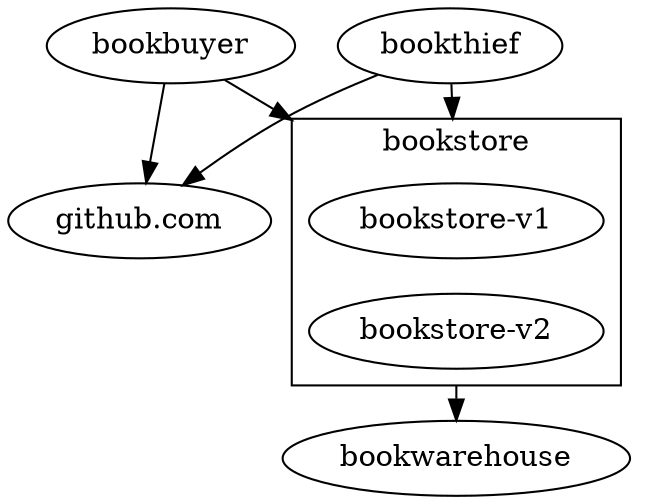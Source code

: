 // dot -o graph.svg -T svg graph.svg
digraph G {
    compound=true;
    ranksep="0";
    edge [minlen=2];

    gh [label="github.com"]
    {bookbuyer bookthief} -> gh
    {bookbuyer bookthief} -> b1 [lhead=cluster0];

    subgraph cluster0 {
        label="bookstore";
        b1[label="bookstore-v1"];
        b2[label="bookstore-v2"];
        b1 -> b2 [style=invis];
    }

    b2 -> bookwarehouse [ltail=cluster0];
}
